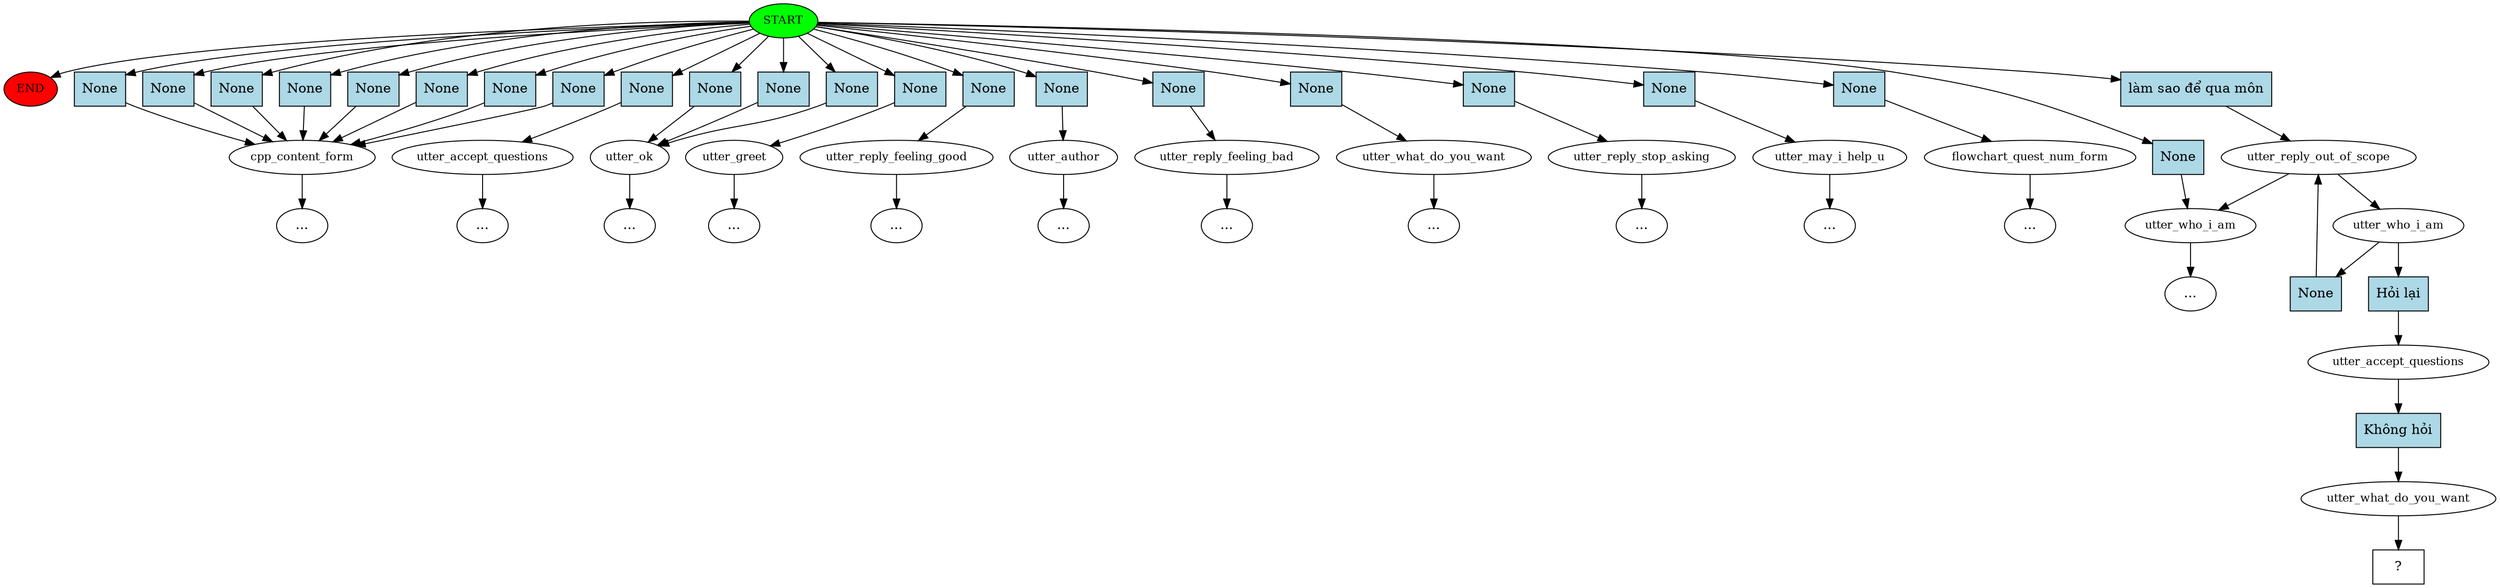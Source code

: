 digraph  {
0 [class="start active", fillcolor=green, fontsize=12, label=START, style=filled];
"-1" [class=end, fillcolor=red, fontsize=12, label=END, style=filled];
1 [class="", fontsize=12, label=cpp_content_form];
3 [class="", fontsize=12, label=utter_accept_questions];
5 [class="", fontsize=12, label=utter_ok];
7 [class="", fontsize=12, label=utter_greet];
14 [class="", fontsize=12, label=utter_reply_feeling_good];
"-16" [class=ellipsis, label="..."];
15 [class="", fontsize=12, label=utter_author];
"-17" [class=ellipsis, label="..."];
16 [class="", fontsize=12, label=utter_who_i_am];
17 [class="", fontsize=12, label=utter_reply_feeling_bad];
"-20" [class=ellipsis, label="..."];
19 [class="", fontsize=12, label=utter_what_do_you_want];
"-21" [class=ellipsis, label="..."];
21 [class="", fontsize=12, label=utter_reply_stop_asking];
"-23" [class=ellipsis, label="..."];
22 [class="", fontsize=12, label=utter_may_i_help_u];
"-24" [class=ellipsis, label="..."];
"-63" [class=ellipsis, label="..."];
68 [class="", fontsize=12, label=flowchart_quest_num_form];
"-70" [class=ellipsis, label="..."];
"-73" [class=ellipsis, label="..."];
72 [class=active, fontsize=12, label=utter_reply_out_of_scope];
73 [class=active, fontsize=12, label=utter_who_i_am];
"-74" [class=ellipsis, label="..."];
"-87" [class=ellipsis, label="..."];
"-88" [class=ellipsis, label="..."];
92 [class=active, fontsize=12, label=utter_accept_questions];
93 [class=active, fontsize=12, label=utter_what_do_you_want];
94 [class="intent dashed active", label="  ?  ", shape=rect];
95 [class=intent, fillcolor=lightblue, label=None, shape=rect, style=filled];
96 [class=intent, fillcolor=lightblue, label=None, shape=rect, style=filled];
97 [class=intent, fillcolor=lightblue, label=None, shape=rect, style=filled];
98 [class=intent, fillcolor=lightblue, label=None, shape=rect, style=filled];
99 [class=intent, fillcolor=lightblue, label=None, shape=rect, style=filled];
100 [class=intent, fillcolor=lightblue, label=None, shape=rect, style=filled];
101 [class=intent, fillcolor=lightblue, label=None, shape=rect, style=filled];
102 [class=intent, fillcolor=lightblue, label=None, shape=rect, style=filled];
103 [class=intent, fillcolor=lightblue, label=None, shape=rect, style=filled];
104 [class=intent, fillcolor=lightblue, label=None, shape=rect, style=filled];
105 [class=intent, fillcolor=lightblue, label=None, shape=rect, style=filled];
106 [class=intent, fillcolor=lightblue, label=None, shape=rect, style=filled];
107 [class=intent, fillcolor=lightblue, label=None, shape=rect, style=filled];
108 [class=intent, fillcolor=lightblue, label=None, shape=rect, style=filled];
109 [class=intent, fillcolor=lightblue, label=None, shape=rect, style=filled];
110 [class=intent, fillcolor=lightblue, label=None, shape=rect, style=filled];
111 [class=intent, fillcolor=lightblue, label=None, shape=rect, style=filled];
112 [class=intent, fillcolor=lightblue, label=None, shape=rect, style=filled];
113 [class=intent, fillcolor=lightblue, label=None, shape=rect, style=filled];
114 [class=intent, fillcolor=lightblue, label=None, shape=rect, style=filled];
115 [class=intent, fillcolor=lightblue, label=None, shape=rect, style=filled];
116 [class="intent active", fillcolor=lightblue, label="làm sao để qua môn", shape=rect, style=filled];
117 [class=intent, fillcolor=lightblue, label=None, shape=rect, style=filled];
118 [class="intent active", fillcolor=lightblue, label="Hỏi lại", shape=rect, style=filled];
119 [class="intent active", fillcolor=lightblue, label="Không hỏi", shape=rect, style=filled];
0 -> "-1"  [class="", key=NONE, label=""];
0 -> 95  [class="", key=0];
0 -> 96  [class="", key=0];
0 -> 97  [class="", key=0];
0 -> 98  [class="", key=0];
0 -> 99  [class="", key=0];
0 -> 100  [class="", key=0];
0 -> 101  [class="", key=0];
0 -> 102  [class="", key=0];
0 -> 103  [class="", key=0];
0 -> 104  [class="", key=0];
0 -> 105  [class="", key=0];
0 -> 106  [class="", key=0];
0 -> 107  [class="", key=0];
0 -> 108  [class="", key=0];
0 -> 109  [class="", key=0];
0 -> 110  [class="", key=0];
0 -> 111  [class="", key=0];
0 -> 112  [class="", key=0];
0 -> 113  [class="", key=0];
0 -> 114  [class="", key=0];
0 -> 115  [class="", key=0];
0 -> 116  [class=active, key=0];
1 -> "-87"  [class="", key=NONE, label=""];
3 -> "-63"  [class="", key=NONE, label=""];
5 -> "-73"  [class="", key=NONE, label=""];
7 -> "-88"  [class="", key=NONE, label=""];
14 -> "-16"  [class="", key=NONE, label=""];
15 -> "-17"  [class="", key=NONE, label=""];
16 -> "-74"  [class="", key=NONE, label=""];
17 -> "-20"  [class="", key=NONE, label=""];
19 -> "-21"  [class="", key=NONE, label=""];
21 -> "-23"  [class="", key=NONE, label=""];
22 -> "-24"  [class="", key=NONE, label=""];
68 -> "-70"  [class="", key=NONE, label=""];
72 -> 73  [class=active, key=NONE, label=""];
72 -> 16  [class="", key=NONE, label=""];
73 -> 117  [class="", key=0];
73 -> 118  [class=active, key=0];
92 -> 119  [class=active, key=0];
93 -> 94  [class=active, key=NONE, label=""];
95 -> 1  [class="", key=0];
96 -> 1  [class="", key=0];
97 -> 1  [class="", key=0];
98 -> 1  [class="", key=0];
99 -> 1  [class="", key=0];
100 -> 1  [class="", key=0];
101 -> 1  [class="", key=0];
102 -> 1  [class="", key=0];
103 -> 3  [class="", key=0];
104 -> 5  [class="", key=0];
105 -> 5  [class="", key=0];
106 -> 5  [class="", key=0];
107 -> 7  [class="", key=0];
108 -> 14  [class="", key=0];
109 -> 15  [class="", key=0];
110 -> 16  [class="", key=0];
111 -> 17  [class="", key=0];
112 -> 19  [class="", key=0];
113 -> 21  [class="", key=0];
114 -> 22  [class="", key=0];
115 -> 68  [class="", key=0];
116 -> 72  [class=active, key=0];
117 -> 72  [class="", key=0];
118 -> 92  [class=active, key=0];
119 -> 93  [class=active, key=0];
}
